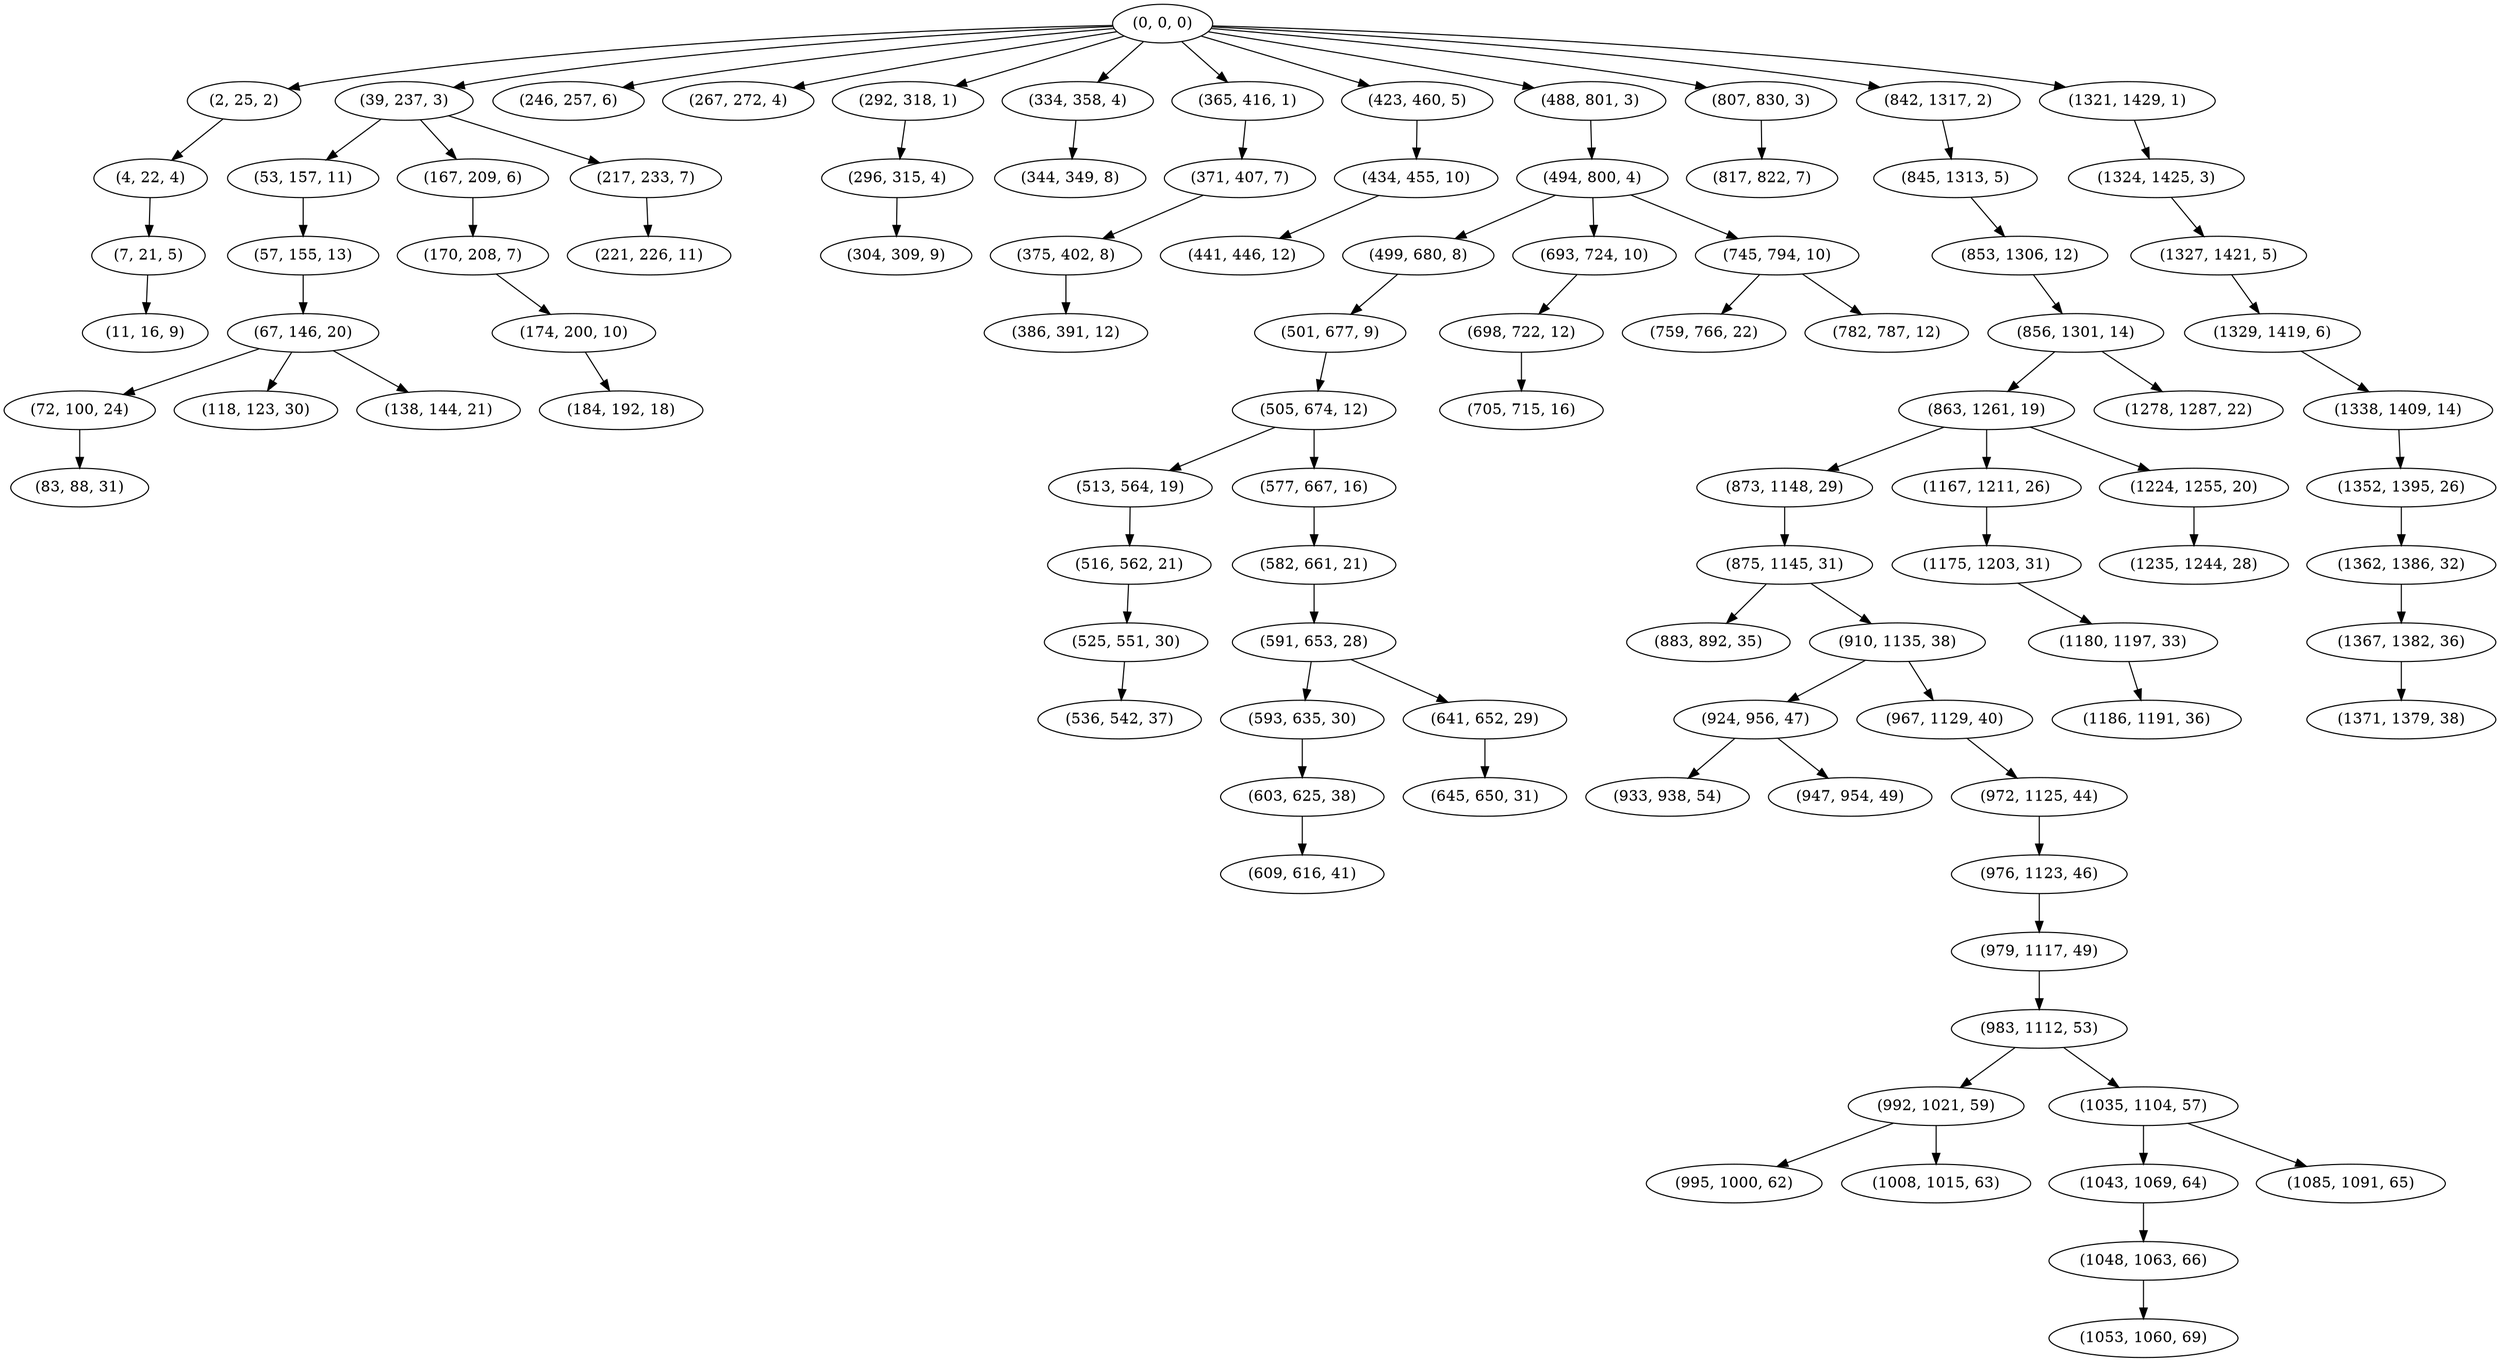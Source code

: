 digraph tree {
    "(0, 0, 0)";
    "(2, 25, 2)";
    "(4, 22, 4)";
    "(7, 21, 5)";
    "(11, 16, 9)";
    "(39, 237, 3)";
    "(53, 157, 11)";
    "(57, 155, 13)";
    "(67, 146, 20)";
    "(72, 100, 24)";
    "(83, 88, 31)";
    "(118, 123, 30)";
    "(138, 144, 21)";
    "(167, 209, 6)";
    "(170, 208, 7)";
    "(174, 200, 10)";
    "(184, 192, 18)";
    "(217, 233, 7)";
    "(221, 226, 11)";
    "(246, 257, 6)";
    "(267, 272, 4)";
    "(292, 318, 1)";
    "(296, 315, 4)";
    "(304, 309, 9)";
    "(334, 358, 4)";
    "(344, 349, 8)";
    "(365, 416, 1)";
    "(371, 407, 7)";
    "(375, 402, 8)";
    "(386, 391, 12)";
    "(423, 460, 5)";
    "(434, 455, 10)";
    "(441, 446, 12)";
    "(488, 801, 3)";
    "(494, 800, 4)";
    "(499, 680, 8)";
    "(501, 677, 9)";
    "(505, 674, 12)";
    "(513, 564, 19)";
    "(516, 562, 21)";
    "(525, 551, 30)";
    "(536, 542, 37)";
    "(577, 667, 16)";
    "(582, 661, 21)";
    "(591, 653, 28)";
    "(593, 635, 30)";
    "(603, 625, 38)";
    "(609, 616, 41)";
    "(641, 652, 29)";
    "(645, 650, 31)";
    "(693, 724, 10)";
    "(698, 722, 12)";
    "(705, 715, 16)";
    "(745, 794, 10)";
    "(759, 766, 22)";
    "(782, 787, 12)";
    "(807, 830, 3)";
    "(817, 822, 7)";
    "(842, 1317, 2)";
    "(845, 1313, 5)";
    "(853, 1306, 12)";
    "(856, 1301, 14)";
    "(863, 1261, 19)";
    "(873, 1148, 29)";
    "(875, 1145, 31)";
    "(883, 892, 35)";
    "(910, 1135, 38)";
    "(924, 956, 47)";
    "(933, 938, 54)";
    "(947, 954, 49)";
    "(967, 1129, 40)";
    "(972, 1125, 44)";
    "(976, 1123, 46)";
    "(979, 1117, 49)";
    "(983, 1112, 53)";
    "(992, 1021, 59)";
    "(995, 1000, 62)";
    "(1008, 1015, 63)";
    "(1035, 1104, 57)";
    "(1043, 1069, 64)";
    "(1048, 1063, 66)";
    "(1053, 1060, 69)";
    "(1085, 1091, 65)";
    "(1167, 1211, 26)";
    "(1175, 1203, 31)";
    "(1180, 1197, 33)";
    "(1186, 1191, 36)";
    "(1224, 1255, 20)";
    "(1235, 1244, 28)";
    "(1278, 1287, 22)";
    "(1321, 1429, 1)";
    "(1324, 1425, 3)";
    "(1327, 1421, 5)";
    "(1329, 1419, 6)";
    "(1338, 1409, 14)";
    "(1352, 1395, 26)";
    "(1362, 1386, 32)";
    "(1367, 1382, 36)";
    "(1371, 1379, 38)";
    "(0, 0, 0)" -> "(2, 25, 2)";
    "(0, 0, 0)" -> "(39, 237, 3)";
    "(0, 0, 0)" -> "(246, 257, 6)";
    "(0, 0, 0)" -> "(267, 272, 4)";
    "(0, 0, 0)" -> "(292, 318, 1)";
    "(0, 0, 0)" -> "(334, 358, 4)";
    "(0, 0, 0)" -> "(365, 416, 1)";
    "(0, 0, 0)" -> "(423, 460, 5)";
    "(0, 0, 0)" -> "(488, 801, 3)";
    "(0, 0, 0)" -> "(807, 830, 3)";
    "(0, 0, 0)" -> "(842, 1317, 2)";
    "(0, 0, 0)" -> "(1321, 1429, 1)";
    "(2, 25, 2)" -> "(4, 22, 4)";
    "(4, 22, 4)" -> "(7, 21, 5)";
    "(7, 21, 5)" -> "(11, 16, 9)";
    "(39, 237, 3)" -> "(53, 157, 11)";
    "(39, 237, 3)" -> "(167, 209, 6)";
    "(39, 237, 3)" -> "(217, 233, 7)";
    "(53, 157, 11)" -> "(57, 155, 13)";
    "(57, 155, 13)" -> "(67, 146, 20)";
    "(67, 146, 20)" -> "(72, 100, 24)";
    "(67, 146, 20)" -> "(118, 123, 30)";
    "(67, 146, 20)" -> "(138, 144, 21)";
    "(72, 100, 24)" -> "(83, 88, 31)";
    "(167, 209, 6)" -> "(170, 208, 7)";
    "(170, 208, 7)" -> "(174, 200, 10)";
    "(174, 200, 10)" -> "(184, 192, 18)";
    "(217, 233, 7)" -> "(221, 226, 11)";
    "(292, 318, 1)" -> "(296, 315, 4)";
    "(296, 315, 4)" -> "(304, 309, 9)";
    "(334, 358, 4)" -> "(344, 349, 8)";
    "(365, 416, 1)" -> "(371, 407, 7)";
    "(371, 407, 7)" -> "(375, 402, 8)";
    "(375, 402, 8)" -> "(386, 391, 12)";
    "(423, 460, 5)" -> "(434, 455, 10)";
    "(434, 455, 10)" -> "(441, 446, 12)";
    "(488, 801, 3)" -> "(494, 800, 4)";
    "(494, 800, 4)" -> "(499, 680, 8)";
    "(494, 800, 4)" -> "(693, 724, 10)";
    "(494, 800, 4)" -> "(745, 794, 10)";
    "(499, 680, 8)" -> "(501, 677, 9)";
    "(501, 677, 9)" -> "(505, 674, 12)";
    "(505, 674, 12)" -> "(513, 564, 19)";
    "(505, 674, 12)" -> "(577, 667, 16)";
    "(513, 564, 19)" -> "(516, 562, 21)";
    "(516, 562, 21)" -> "(525, 551, 30)";
    "(525, 551, 30)" -> "(536, 542, 37)";
    "(577, 667, 16)" -> "(582, 661, 21)";
    "(582, 661, 21)" -> "(591, 653, 28)";
    "(591, 653, 28)" -> "(593, 635, 30)";
    "(591, 653, 28)" -> "(641, 652, 29)";
    "(593, 635, 30)" -> "(603, 625, 38)";
    "(603, 625, 38)" -> "(609, 616, 41)";
    "(641, 652, 29)" -> "(645, 650, 31)";
    "(693, 724, 10)" -> "(698, 722, 12)";
    "(698, 722, 12)" -> "(705, 715, 16)";
    "(745, 794, 10)" -> "(759, 766, 22)";
    "(745, 794, 10)" -> "(782, 787, 12)";
    "(807, 830, 3)" -> "(817, 822, 7)";
    "(842, 1317, 2)" -> "(845, 1313, 5)";
    "(845, 1313, 5)" -> "(853, 1306, 12)";
    "(853, 1306, 12)" -> "(856, 1301, 14)";
    "(856, 1301, 14)" -> "(863, 1261, 19)";
    "(856, 1301, 14)" -> "(1278, 1287, 22)";
    "(863, 1261, 19)" -> "(873, 1148, 29)";
    "(863, 1261, 19)" -> "(1167, 1211, 26)";
    "(863, 1261, 19)" -> "(1224, 1255, 20)";
    "(873, 1148, 29)" -> "(875, 1145, 31)";
    "(875, 1145, 31)" -> "(883, 892, 35)";
    "(875, 1145, 31)" -> "(910, 1135, 38)";
    "(910, 1135, 38)" -> "(924, 956, 47)";
    "(910, 1135, 38)" -> "(967, 1129, 40)";
    "(924, 956, 47)" -> "(933, 938, 54)";
    "(924, 956, 47)" -> "(947, 954, 49)";
    "(967, 1129, 40)" -> "(972, 1125, 44)";
    "(972, 1125, 44)" -> "(976, 1123, 46)";
    "(976, 1123, 46)" -> "(979, 1117, 49)";
    "(979, 1117, 49)" -> "(983, 1112, 53)";
    "(983, 1112, 53)" -> "(992, 1021, 59)";
    "(983, 1112, 53)" -> "(1035, 1104, 57)";
    "(992, 1021, 59)" -> "(995, 1000, 62)";
    "(992, 1021, 59)" -> "(1008, 1015, 63)";
    "(1035, 1104, 57)" -> "(1043, 1069, 64)";
    "(1035, 1104, 57)" -> "(1085, 1091, 65)";
    "(1043, 1069, 64)" -> "(1048, 1063, 66)";
    "(1048, 1063, 66)" -> "(1053, 1060, 69)";
    "(1167, 1211, 26)" -> "(1175, 1203, 31)";
    "(1175, 1203, 31)" -> "(1180, 1197, 33)";
    "(1180, 1197, 33)" -> "(1186, 1191, 36)";
    "(1224, 1255, 20)" -> "(1235, 1244, 28)";
    "(1321, 1429, 1)" -> "(1324, 1425, 3)";
    "(1324, 1425, 3)" -> "(1327, 1421, 5)";
    "(1327, 1421, 5)" -> "(1329, 1419, 6)";
    "(1329, 1419, 6)" -> "(1338, 1409, 14)";
    "(1338, 1409, 14)" -> "(1352, 1395, 26)";
    "(1352, 1395, 26)" -> "(1362, 1386, 32)";
    "(1362, 1386, 32)" -> "(1367, 1382, 36)";
    "(1367, 1382, 36)" -> "(1371, 1379, 38)";
}

